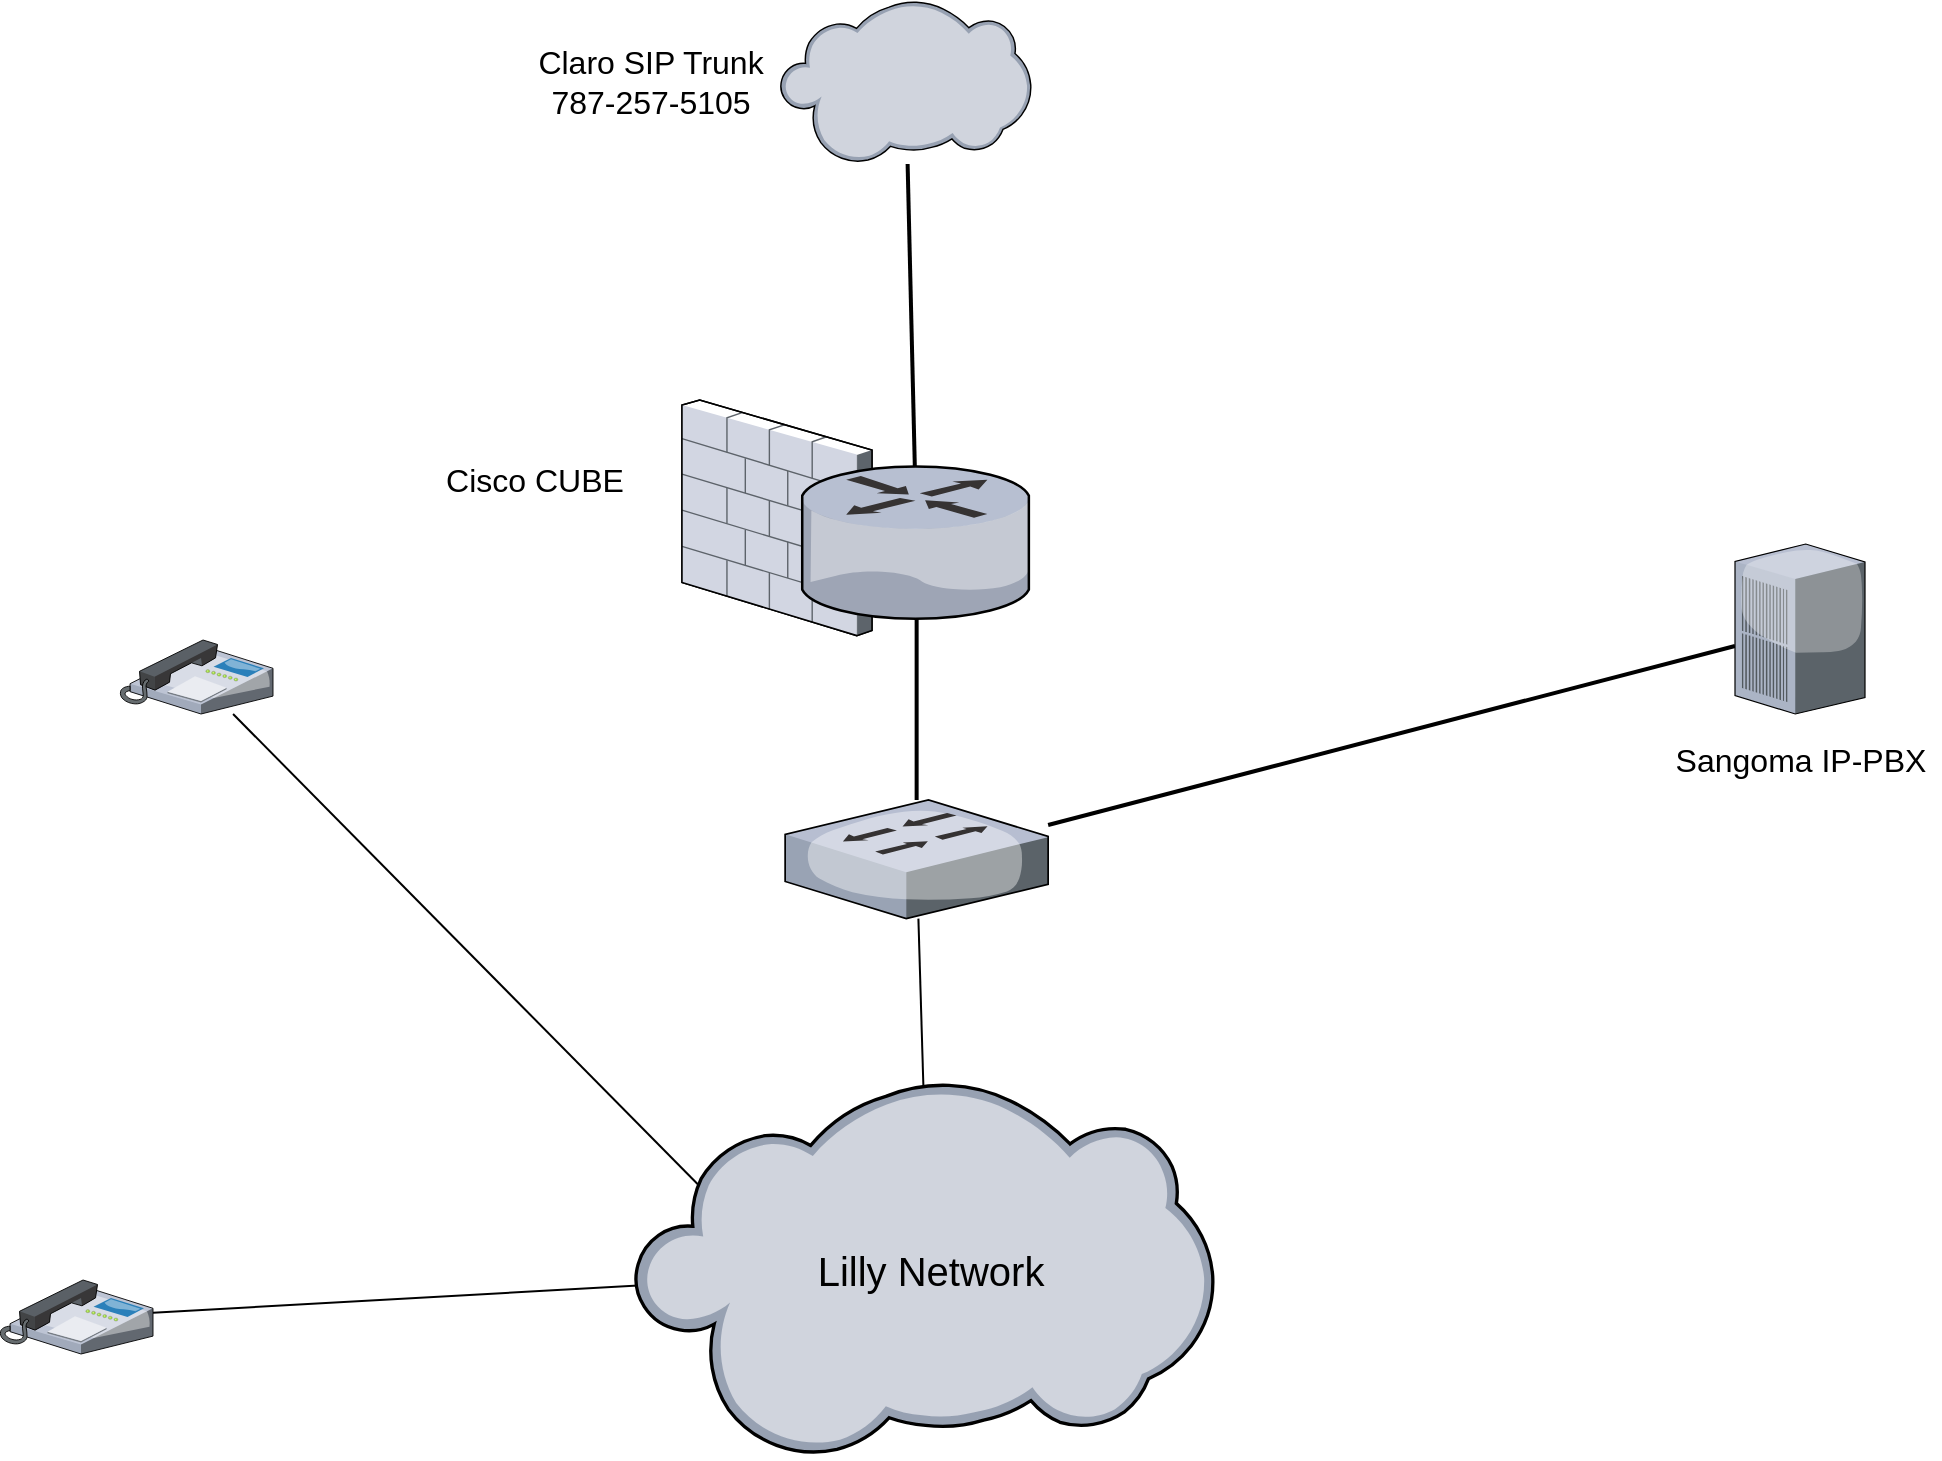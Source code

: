 <mxfile version="14.2.6" type="github">
  <diagram name="Page-1" id="e3a06f82-3646-2815-327d-82caf3d4e204">
    <mxGraphModel dx="1564" dy="938" grid="1" gridSize="10" guides="1" tooltips="1" connect="1" arrows="1" fold="1" page="1" pageScale="1.5" pageWidth="1169" pageHeight="826" background="none" math="0" shadow="0">
      <root>
        <mxCell id="0" style=";html=1;" />
        <mxCell id="1" style=";html=1;" parent="0" />
        <mxCell id="sF7BfKBR3R4_CQybX4fq-25" style="edgeStyle=none;rounded=0;orthogonalLoop=1;jettySize=auto;html=1;entryX=0.506;entryY=1.479;entryDx=0;entryDy=0;entryPerimeter=0;fontSize=16;" edge="1" parent="1" source="sF7BfKBR3R4_CQybX4fq-12" target="sF7BfKBR3R4_CQybX4fq-14">
          <mxGeometry relative="1" as="geometry" />
        </mxCell>
        <mxCell id="6a7d8f32e03d9370-51" style="edgeStyle=none;rounded=0;html=1;startSize=10;endSize=10;jettySize=auto;orthogonalLoop=1;fontSize=14;endArrow=none;endFill=0;strokeWidth=2;" parent="1" source="sF7BfKBR3R4_CQybX4fq-12" target="sF7BfKBR3R4_CQybX4fq-11" edge="1">
          <mxGeometry relative="1" as="geometry">
            <mxPoint x="1180" y="350" as="sourcePoint" />
            <mxPoint x="1360" y="358.801" as="targetPoint" />
          </mxGeometry>
        </mxCell>
        <mxCell id="sF7BfKBR3R4_CQybX4fq-2" value="" style="verticalLabelPosition=bottom;aspect=fixed;html=1;verticalAlign=top;strokeColor=none;align=center;outlineConnect=0;shape=mxgraph.citrix.cloud;" vertex="1" parent="1">
          <mxGeometry x="950" y="140" width="125.65" height="82" as="geometry" />
        </mxCell>
        <mxCell id="sF7BfKBR3R4_CQybX4fq-24" style="rounded=0;orthogonalLoop=1;jettySize=auto;html=1;fontSize=16;entryX=0.086;entryY=1.168;entryDx=0;entryDy=0;entryPerimeter=0;" edge="1" parent="1" source="sF7BfKBR3R4_CQybX4fq-10" target="sF7BfKBR3R4_CQybX4fq-14">
          <mxGeometry relative="1" as="geometry">
            <mxPoint x="580" y="630" as="targetPoint" />
          </mxGeometry>
        </mxCell>
        <mxCell id="sF7BfKBR3R4_CQybX4fq-10" value="" style="verticalLabelPosition=bottom;aspect=fixed;html=1;verticalAlign=top;strokeColor=none;align=center;outlineConnect=0;shape=mxgraph.citrix.ip_phone;" vertex="1" parent="1">
          <mxGeometry x="620" y="460" width="76.5" height="37" as="geometry" />
        </mxCell>
        <mxCell id="sF7BfKBR3R4_CQybX4fq-11" value="" style="verticalLabelPosition=bottom;aspect=fixed;html=1;verticalAlign=top;strokeColor=none;align=center;outlineConnect=0;shape=mxgraph.citrix.pbx_server;" vertex="1" parent="1">
          <mxGeometry x="1427.5" y="412" width="65" height="85" as="geometry" />
        </mxCell>
        <mxCell id="sF7BfKBR3R4_CQybX4fq-15" value="Claro SIP Trunk&lt;br&gt;787-257-5105" style="text;html=1;resizable=0;autosize=1;align=center;verticalAlign=middle;points=[];fillColor=none;strokeColor=none;rounded=0;fontSize=16;" vertex="1" parent="1">
          <mxGeometry x="820" y="161" width="130" height="40" as="geometry" />
        </mxCell>
        <mxCell id="sF7BfKBR3R4_CQybX4fq-17" value="Sangoma IP-PBX" style="text;html=1;resizable=0;autosize=1;align=center;verticalAlign=middle;points=[];fillColor=none;strokeColor=none;rounded=0;fontSize=16;rotation=0;" vertex="1" parent="1">
          <mxGeometry x="1390" y="510" width="140" height="20" as="geometry" />
        </mxCell>
        <mxCell id="sF7BfKBR3R4_CQybX4fq-18" value="Cisco CUBE" style="text;html=1;resizable=0;autosize=1;align=center;verticalAlign=middle;points=[];fillColor=none;strokeColor=none;rounded=0;fontSize=16;rotation=0;" vertex="1" parent="1">
          <mxGeometry x="777" y="370" width="100" height="20" as="geometry" />
        </mxCell>
        <mxCell id="sF7BfKBR3R4_CQybX4fq-21" value="" style="group" vertex="1" connectable="0" parent="1">
          <mxGeometry x="900.99" y="340" width="174.66" height="117.8" as="geometry" />
        </mxCell>
        <mxCell id="sF7BfKBR3R4_CQybX4fq-7" value="" style="verticalLabelPosition=bottom;aspect=fixed;html=1;verticalAlign=top;strokeColor=none;shape=mxgraph.citrix.firewall;fillColor=#66B2FF;gradientColor=#0066CC;fontSize=14;" vertex="1" parent="sF7BfKBR3R4_CQybX4fq-21">
          <mxGeometry width="95" height="117.8" as="geometry" />
        </mxCell>
        <mxCell id="sF7BfKBR3R4_CQybX4fq-19" value="" style="verticalLabelPosition=bottom;aspect=fixed;html=1;verticalAlign=top;strokeColor=none;align=center;outlineConnect=0;shape=mxgraph.citrix.router;fontSize=16;" vertex="1" parent="sF7BfKBR3R4_CQybX4fq-21">
          <mxGeometry x="60" y="33.26" width="114.66" height="76.09" as="geometry" />
        </mxCell>
        <mxCell id="sF7BfKBR3R4_CQybX4fq-29" style="edgeStyle=none;rounded=0;orthogonalLoop=1;jettySize=auto;html=1;endArrow=none;endFill=0;strokeWidth=2;fontSize=16;" edge="1" parent="1" source="sF7BfKBR3R4_CQybX4fq-12" target="sF7BfKBR3R4_CQybX4fq-19">
          <mxGeometry relative="1" as="geometry" />
        </mxCell>
        <mxCell id="sF7BfKBR3R4_CQybX4fq-12" value="" style="verticalLabelPosition=bottom;aspect=fixed;html=1;verticalAlign=top;strokeColor=none;align=center;outlineConnect=0;shape=mxgraph.citrix.switch;" vertex="1" parent="1">
          <mxGeometry x="952.57" y="540" width="131.5" height="59.32" as="geometry" />
        </mxCell>
        <mxCell id="sF7BfKBR3R4_CQybX4fq-27" style="edgeStyle=none;rounded=0;orthogonalLoop=1;jettySize=auto;html=1;fontSize=16;" edge="1" parent="1" source="sF7BfKBR3R4_CQybX4fq-26" target="sF7BfKBR3R4_CQybX4fq-14">
          <mxGeometry relative="1" as="geometry" />
        </mxCell>
        <mxCell id="sF7BfKBR3R4_CQybX4fq-26" value="" style="verticalLabelPosition=bottom;aspect=fixed;html=1;verticalAlign=top;strokeColor=none;align=center;outlineConnect=0;shape=mxgraph.citrix.ip_phone;" vertex="1" parent="1">
          <mxGeometry x="560" y="780" width="76.5" height="37" as="geometry" />
        </mxCell>
        <mxCell id="sF7BfKBR3R4_CQybX4fq-16" value="" style="group;fontSize=15;" vertex="1" connectable="0" parent="1">
          <mxGeometry x="877" y="680" width="295" height="189.26" as="geometry" />
        </mxCell>
        <mxCell id="sF7BfKBR3R4_CQybX4fq-13" value="" style="verticalLabelPosition=bottom;aspect=fixed;html=1;verticalAlign=top;strokeColor=none;align=center;outlineConnect=0;shape=mxgraph.citrix.cloud;" vertex="1" parent="sF7BfKBR3R4_CQybX4fq-16">
          <mxGeometry width="290" height="189.26" as="geometry" />
        </mxCell>
        <mxCell id="sF7BfKBR3R4_CQybX4fq-14" value="&lt;font style=&quot;font-size: 20px&quot;&gt;Lilly Network&lt;/font&gt;" style="text;html=1;align=center;verticalAlign=middle;resizable=0;points=[];autosize=1;fontSize=16;" vertex="1" parent="sF7BfKBR3R4_CQybX4fq-16">
          <mxGeometry x="82.504" y="79.627" width="130" height="30" as="geometry" />
        </mxCell>
        <mxCell id="sF7BfKBR3R4_CQybX4fq-28" style="edgeStyle=none;rounded=0;orthogonalLoop=1;jettySize=auto;html=1;endArrow=none;endFill=0;strokeWidth=2;fontSize=16;" edge="1" parent="1" source="sF7BfKBR3R4_CQybX4fq-19" target="sF7BfKBR3R4_CQybX4fq-2">
          <mxGeometry relative="1" as="geometry" />
        </mxCell>
      </root>
    </mxGraphModel>
  </diagram>
</mxfile>
